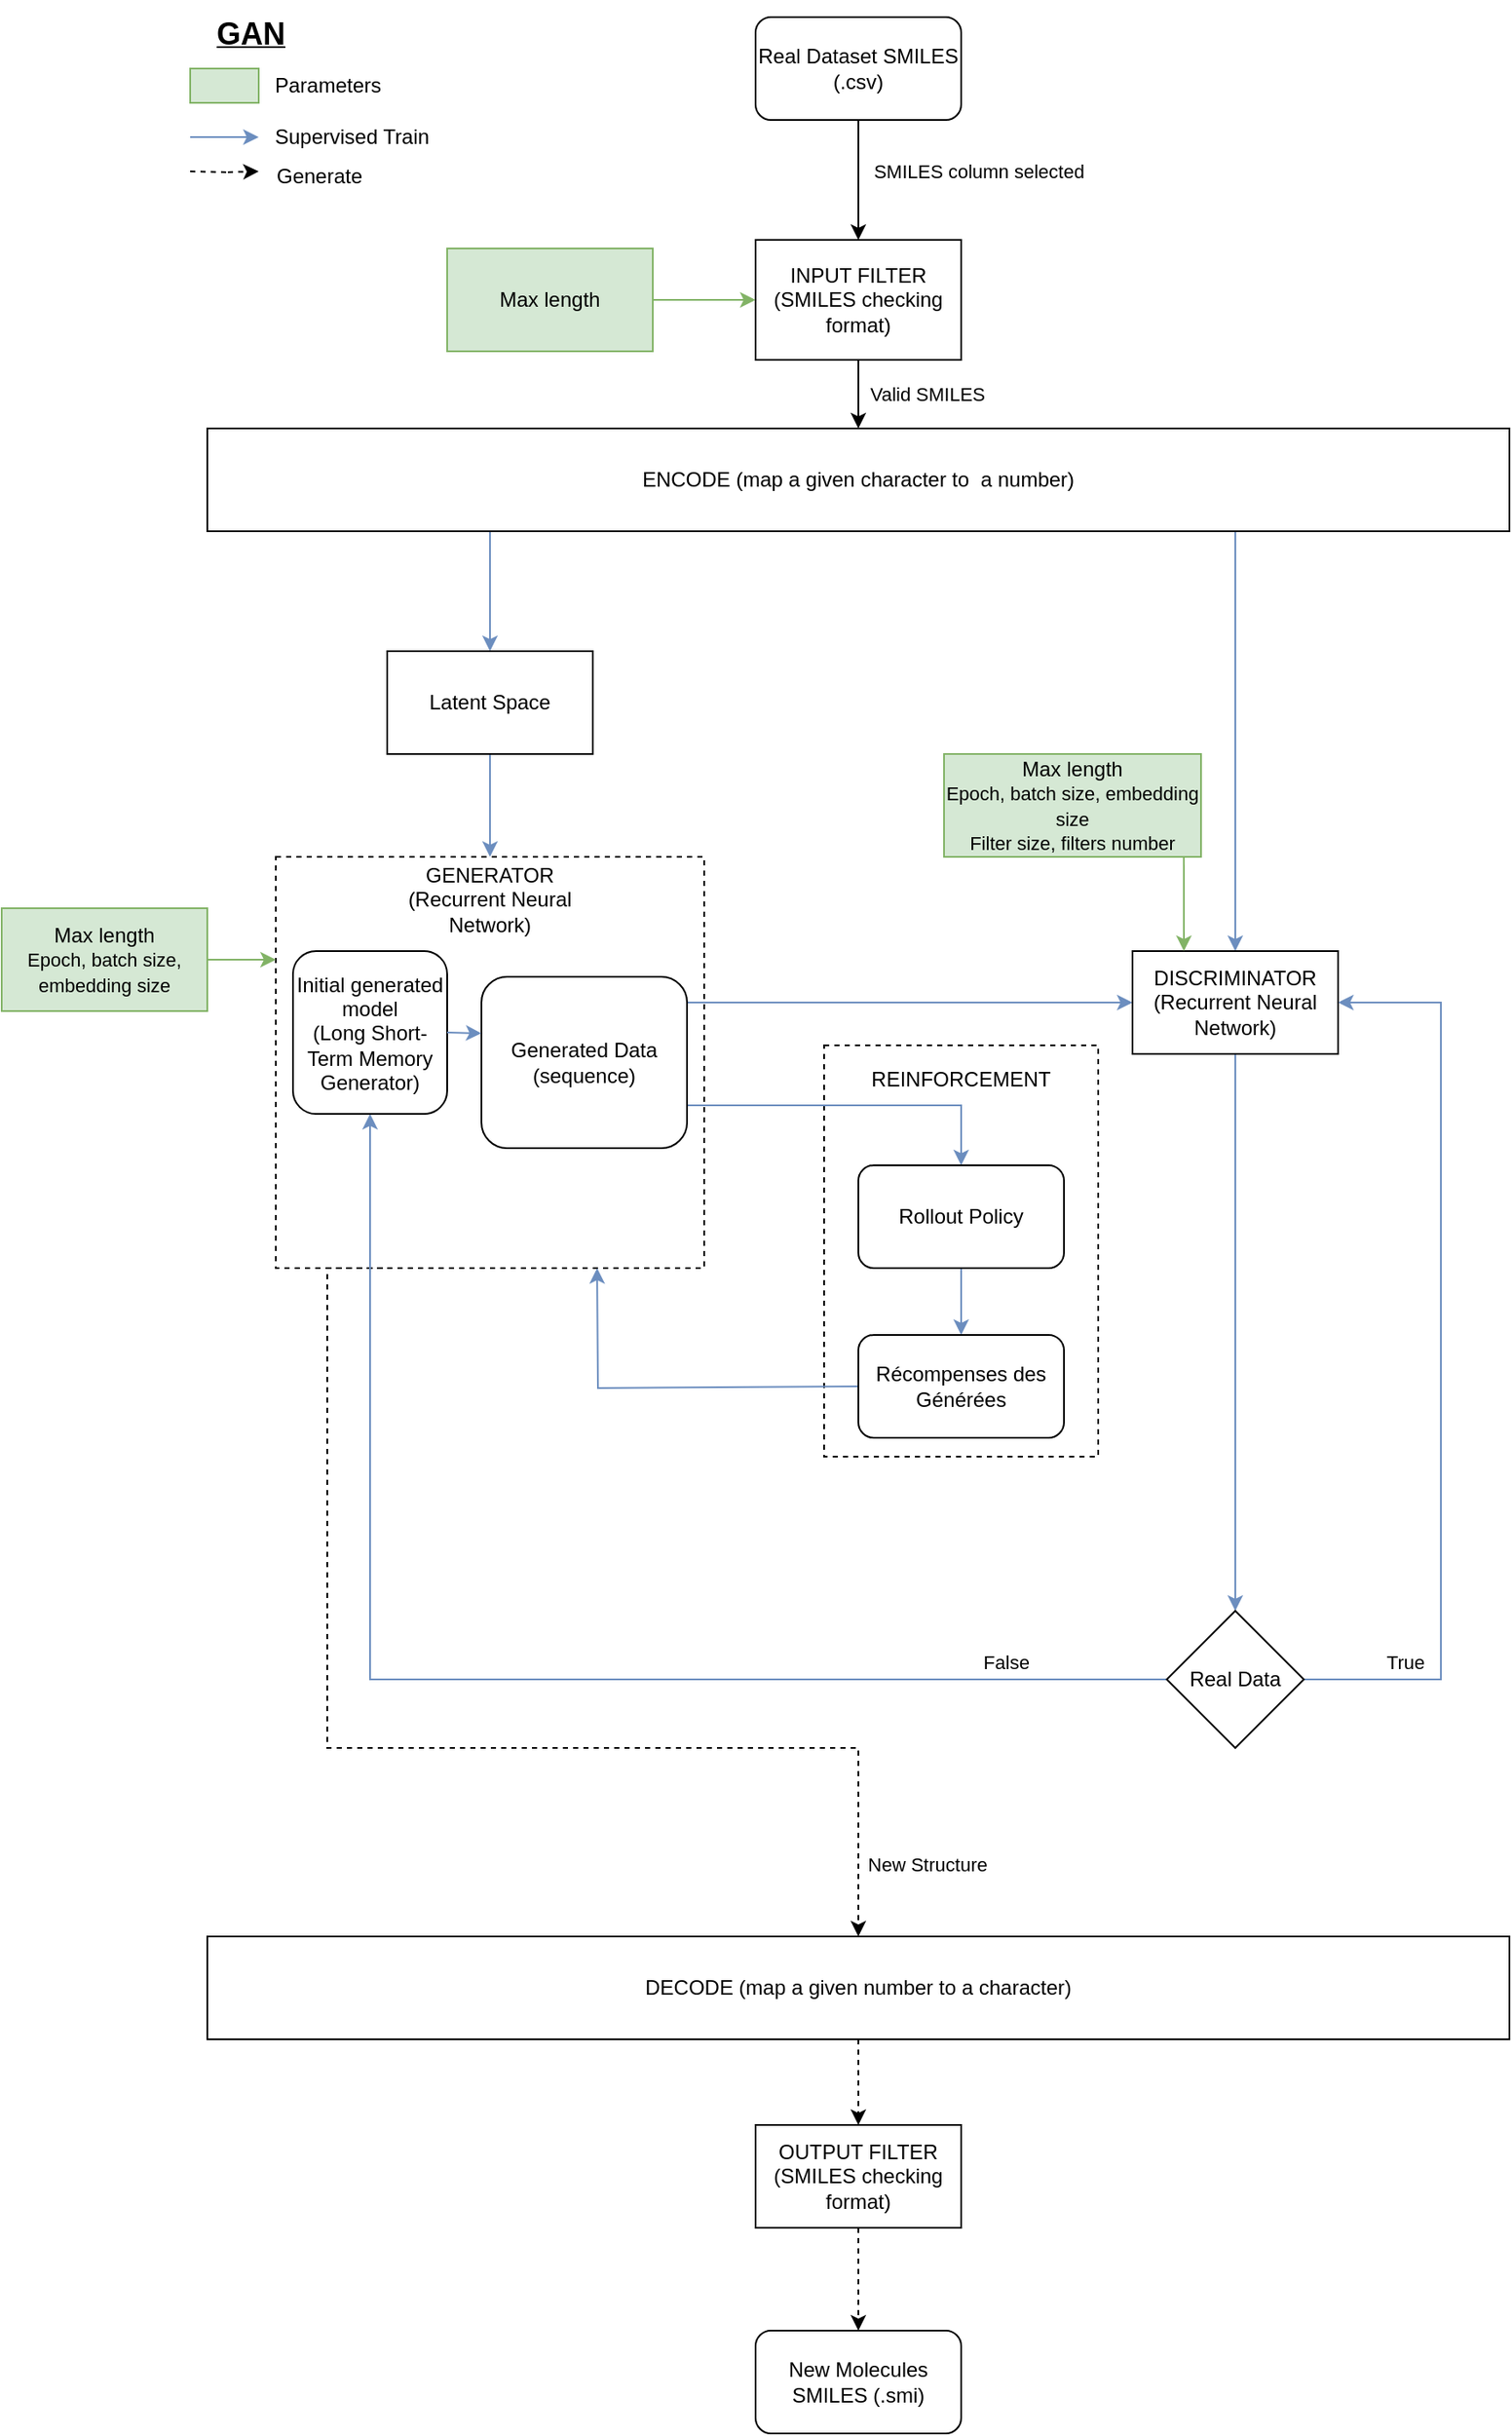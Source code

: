 <mxfile version="21.6.6" type="github">
  <diagram name="Page-1" id="28wtkJO0IDi1d5jMJ_gI">
    <mxGraphModel dx="1707" dy="446" grid="1" gridSize="10" guides="1" tooltips="1" connect="1" arrows="1" fold="1" page="1" pageScale="1" pageWidth="827" pageHeight="1169" math="0" shadow="0">
      <root>
        <mxCell id="0" />
        <mxCell id="1" parent="0" />
        <mxCell id="GxjlaXTzECWkgNyi5c2n-6" value="" style="rounded=0;whiteSpace=wrap;html=1;dashed=1;" parent="1" vertex="1">
          <mxGeometry x="80" y="500" width="250" height="240" as="geometry" />
        </mxCell>
        <mxCell id="GxjlaXTzECWkgNyi5c2n-19" style="edgeStyle=orthogonalEdgeStyle;rounded=0;orthogonalLoop=1;jettySize=auto;html=1;exitX=0.5;exitY=1;exitDx=0;exitDy=0;entryX=0.5;entryY=0;entryDx=0;entryDy=0;" parent="1" source="FerazFxV_2p1zoZr2qBC-1" target="GxjlaXTzECWkgNyi5c2n-3" edge="1">
          <mxGeometry relative="1" as="geometry" />
        </mxCell>
        <mxCell id="FerazFxV_2p1zoZr2qBC-1" value="INPUT FILTER&lt;br&gt;(SMILES checking format)" style="rounded=0;whiteSpace=wrap;html=1;" parent="1" vertex="1">
          <mxGeometry x="360" y="140" width="120" height="70" as="geometry" />
        </mxCell>
        <mxCell id="GxjlaXTzECWkgNyi5c2n-20" style="edgeStyle=orthogonalEdgeStyle;rounded=0;orthogonalLoop=1;jettySize=auto;html=1;exitX=0.5;exitY=1;exitDx=0;exitDy=0;entryX=0.5;entryY=0;entryDx=0;entryDy=0;" parent="1" source="GxjlaXTzECWkgNyi5c2n-1" target="FerazFxV_2p1zoZr2qBC-1" edge="1">
          <mxGeometry relative="1" as="geometry" />
        </mxCell>
        <mxCell id="GxjlaXTzECWkgNyi5c2n-42" value="SMILES column selected" style="edgeLabel;html=1;align=center;verticalAlign=middle;resizable=0;points=[];" parent="GxjlaXTzECWkgNyi5c2n-20" vertex="1" connectable="0">
          <mxGeometry x="-0.171" y="-1" relative="1" as="geometry">
            <mxPoint x="71" y="1" as="offset" />
          </mxGeometry>
        </mxCell>
        <mxCell id="GxjlaXTzECWkgNyi5c2n-1" value="Real Dataset SMILES (.csv)" style="rounded=1;whiteSpace=wrap;html=1;" parent="1" vertex="1">
          <mxGeometry x="360" y="10" width="120" height="60" as="geometry" />
        </mxCell>
        <mxCell id="GxjlaXTzECWkgNyi5c2n-11" style="edgeStyle=orthogonalEdgeStyle;rounded=0;orthogonalLoop=1;jettySize=auto;html=1;exitX=0.25;exitY=1;exitDx=0;exitDy=0;entryX=0.5;entryY=0;entryDx=0;entryDy=0;fillColor=#dae8fc;strokeColor=#6c8ebf;" parent="1" source="GxjlaXTzECWkgNyi5c2n-3" target="GxjlaXTzECWkgNyi5c2n-5" edge="1">
          <mxGeometry relative="1" as="geometry">
            <Array as="points">
              <mxPoint x="205" y="310" />
            </Array>
          </mxGeometry>
        </mxCell>
        <mxCell id="GxjlaXTzECWkgNyi5c2n-13" style="edgeStyle=orthogonalEdgeStyle;rounded=0;orthogonalLoop=1;jettySize=auto;html=1;exitX=0.75;exitY=1;exitDx=0;exitDy=0;entryX=0.5;entryY=0;entryDx=0;entryDy=0;fillColor=#dae8fc;strokeColor=#6c8ebf;" parent="1" source="GxjlaXTzECWkgNyi5c2n-3" target="GxjlaXTzECWkgNyi5c2n-7" edge="1">
          <mxGeometry relative="1" as="geometry">
            <Array as="points">
              <mxPoint x="640" y="310" />
            </Array>
          </mxGeometry>
        </mxCell>
        <mxCell id="GxjlaXTzECWkgNyi5c2n-3" value="ENCODE (map a given character to&amp;nbsp; a number)" style="rounded=0;whiteSpace=wrap;html=1;" parent="1" vertex="1">
          <mxGeometry x="40" y="250" width="760" height="60" as="geometry" />
        </mxCell>
        <mxCell id="GxjlaXTzECWkgNyi5c2n-14" style="edgeStyle=orthogonalEdgeStyle;rounded=0;orthogonalLoop=1;jettySize=auto;html=1;exitX=0.5;exitY=1;exitDx=0;exitDy=0;entryX=0.5;entryY=0;entryDx=0;entryDy=0;fillColor=#dae8fc;strokeColor=#6c8ebf;" parent="1" source="GxjlaXTzECWkgNyi5c2n-5" target="GxjlaXTzECWkgNyi5c2n-6" edge="1">
          <mxGeometry relative="1" as="geometry" />
        </mxCell>
        <mxCell id="GxjlaXTzECWkgNyi5c2n-5" value="Latent Space" style="rounded=0;whiteSpace=wrap;html=1;" parent="1" vertex="1">
          <mxGeometry x="145" y="380" width="120" height="60" as="geometry" />
        </mxCell>
        <mxCell id="GxjlaXTzECWkgNyi5c2n-15" style="edgeStyle=orthogonalEdgeStyle;rounded=0;orthogonalLoop=1;jettySize=auto;html=1;entryX=0;entryY=0.75;entryDx=0;entryDy=0;fillColor=#dae8fc;strokeColor=#6c8ebf;exitX=1;exitY=0.5;exitDx=0;exitDy=0;" parent="1" edge="1">
          <mxGeometry relative="1" as="geometry">
            <mxPoint x="320" y="585" as="sourcePoint" />
            <mxPoint x="580" y="585" as="targetPoint" />
            <Array as="points">
              <mxPoint x="550" y="585" />
              <mxPoint x="550" y="585" />
            </Array>
          </mxGeometry>
        </mxCell>
        <mxCell id="GxjlaXTzECWkgNyi5c2n-17" style="edgeStyle=orthogonalEdgeStyle;rounded=0;orthogonalLoop=1;jettySize=auto;html=1;exitX=0.25;exitY=1;exitDx=0;exitDy=0;dashed=1;entryX=0.5;entryY=0;entryDx=0;entryDy=0;" parent="1" source="GxjlaXTzECWkgNyi5c2n-6" target="GxjlaXTzECWkgNyi5c2n-9" edge="1">
          <mxGeometry relative="1" as="geometry">
            <mxPoint x="110" y="560" as="sourcePoint" />
            <mxPoint x="390" y="1130" as="targetPoint" />
            <Array as="points">
              <mxPoint x="110" y="1020" />
              <mxPoint x="420" y="1020" />
            </Array>
          </mxGeometry>
        </mxCell>
        <mxCell id="GxjlaXTzECWkgNyi5c2n-44" value="New Structure" style="edgeLabel;html=1;align=center;verticalAlign=middle;resizable=0;points=[];" parent="GxjlaXTzECWkgNyi5c2n-17" vertex="1" connectable="0">
          <mxGeometry x="0.759" y="-2" relative="1" as="geometry">
            <mxPoint x="42" y="46" as="offset" />
          </mxGeometry>
        </mxCell>
        <mxCell id="GxjlaXTzECWkgNyi5c2n-22" style="edgeStyle=orthogonalEdgeStyle;rounded=0;orthogonalLoop=1;jettySize=auto;html=1;exitX=0.5;exitY=1;exitDx=0;exitDy=0;entryX=0.5;entryY=0;entryDx=0;entryDy=0;fillColor=#dae8fc;strokeColor=#6c8ebf;" parent="1" source="GxjlaXTzECWkgNyi5c2n-7" target="GxjlaXTzECWkgNyi5c2n-8" edge="1">
          <mxGeometry relative="1" as="geometry" />
        </mxCell>
        <mxCell id="GxjlaXTzECWkgNyi5c2n-7" value="DISCRIMINATOR&lt;br&gt;(Recurrent Neural Network)" style="rounded=0;whiteSpace=wrap;html=1;" parent="1" vertex="1">
          <mxGeometry x="580" y="555" width="120" height="60" as="geometry" />
        </mxCell>
        <mxCell id="GxjlaXTzECWkgNyi5c2n-16" style="edgeStyle=orthogonalEdgeStyle;rounded=0;orthogonalLoop=1;jettySize=auto;html=1;exitX=0;exitY=0.5;exitDx=0;exitDy=0;fillColor=#dae8fc;strokeColor=#6c8ebf;entryX=0.5;entryY=1;entryDx=0;entryDy=0;" parent="1" source="GxjlaXTzECWkgNyi5c2n-8" target="GxjlaXTzECWkgNyi5c2n-60" edge="1">
          <mxGeometry relative="1" as="geometry">
            <mxPoint x="580" y="980" as="sourcePoint" />
            <mxPoint x="150" y="560" as="targetPoint" />
          </mxGeometry>
        </mxCell>
        <mxCell id="GxjlaXTzECWkgNyi5c2n-23" value="False" style="edgeLabel;html=1;align=center;verticalAlign=middle;resizable=0;points=[];" parent="GxjlaXTzECWkgNyi5c2n-16" vertex="1" connectable="0">
          <mxGeometry x="-0.563" y="3" relative="1" as="geometry">
            <mxPoint x="79" y="-13" as="offset" />
          </mxGeometry>
        </mxCell>
        <mxCell id="GxjlaXTzECWkgNyi5c2n-18" style="edgeStyle=orthogonalEdgeStyle;rounded=0;orthogonalLoop=1;jettySize=auto;html=1;exitX=1;exitY=0.5;exitDx=0;exitDy=0;entryX=1;entryY=0.5;entryDx=0;entryDy=0;fillColor=#dae8fc;strokeColor=#6c8ebf;" parent="1" source="GxjlaXTzECWkgNyi5c2n-8" target="GxjlaXTzECWkgNyi5c2n-7" edge="1">
          <mxGeometry relative="1" as="geometry">
            <Array as="points">
              <mxPoint x="760" y="980" />
              <mxPoint x="760" y="585" />
            </Array>
          </mxGeometry>
        </mxCell>
        <mxCell id="GxjlaXTzECWkgNyi5c2n-25" value="True" style="edgeLabel;html=1;align=center;verticalAlign=middle;resizable=0;points=[];" parent="GxjlaXTzECWkgNyi5c2n-18" vertex="1" connectable="0">
          <mxGeometry x="-0.715" relative="1" as="geometry">
            <mxPoint x="-17" y="-10" as="offset" />
          </mxGeometry>
        </mxCell>
        <mxCell id="GxjlaXTzECWkgNyi5c2n-8" value="Real Data" style="rhombus;whiteSpace=wrap;html=1;" parent="1" vertex="1">
          <mxGeometry x="600" y="940" width="80" height="80" as="geometry" />
        </mxCell>
        <mxCell id="GxjlaXTzECWkgNyi5c2n-21" style="edgeStyle=orthogonalEdgeStyle;rounded=0;orthogonalLoop=1;jettySize=auto;html=1;exitX=0.5;exitY=1;exitDx=0;exitDy=0;dashed=1;entryX=0.5;entryY=0;entryDx=0;entryDy=0;" parent="1" source="GxjlaXTzECWkgNyi5c2n-9" target="GxjlaXTzECWkgNyi5c2n-71" edge="1">
          <mxGeometry relative="1" as="geometry" />
        </mxCell>
        <mxCell id="GxjlaXTzECWkgNyi5c2n-9" value="DECODE (map a given number to a character)" style="rounded=0;whiteSpace=wrap;html=1;" parent="1" vertex="1">
          <mxGeometry x="40" y="1130" width="760" height="60" as="geometry" />
        </mxCell>
        <mxCell id="GxjlaXTzECWkgNyi5c2n-12" value="New Molecules SMILES (.smi)" style="rounded=1;whiteSpace=wrap;html=1;" parent="1" vertex="1">
          <mxGeometry x="360" y="1360" width="120" height="60" as="geometry" />
        </mxCell>
        <mxCell id="GxjlaXTzECWkgNyi5c2n-33" value="" style="endArrow=classic;html=1;rounded=0;entryX=0.25;entryY=0;entryDx=0;entryDy=0;fillColor=#d5e8d4;strokeColor=#82b366;exitX=0.933;exitY=1;exitDx=0;exitDy=0;exitPerimeter=0;" parent="1" source="GxjlaXTzECWkgNyi5c2n-45" target="GxjlaXTzECWkgNyi5c2n-7" edge="1">
          <mxGeometry width="50" height="50" relative="1" as="geometry">
            <mxPoint x="530" y="515" as="sourcePoint" />
            <mxPoint x="440" y="410" as="targetPoint" />
          </mxGeometry>
        </mxCell>
        <mxCell id="GxjlaXTzECWkgNyi5c2n-34" value="" style="endArrow=classic;html=1;rounded=0;entryX=0;entryY=0.25;entryDx=0;entryDy=0;fillColor=#d5e8d4;strokeColor=#82b366;exitX=1;exitY=0.5;exitDx=0;exitDy=0;" parent="1" source="GxjlaXTzECWkgNyi5c2n-46" target="GxjlaXTzECWkgNyi5c2n-6" edge="1">
          <mxGeometry width="50" height="50" relative="1" as="geometry">
            <mxPoint x="40" y="515" as="sourcePoint" />
            <mxPoint x="440" y="410" as="targetPoint" />
          </mxGeometry>
        </mxCell>
        <mxCell id="GxjlaXTzECWkgNyi5c2n-40" value="" style="endArrow=classic;html=1;rounded=0;entryX=0;entryY=0.5;entryDx=0;entryDy=0;fillColor=#d5e8d4;strokeColor=#82b366;exitX=1;exitY=0.5;exitDx=0;exitDy=0;" parent="1" source="GxjlaXTzECWkgNyi5c2n-47" target="FerazFxV_2p1zoZr2qBC-1" edge="1">
          <mxGeometry width="50" height="50" relative="1" as="geometry">
            <mxPoint x="320" y="158" as="sourcePoint" />
            <mxPoint x="430" y="550" as="targetPoint" />
          </mxGeometry>
        </mxCell>
        <mxCell id="GxjlaXTzECWkgNyi5c2n-41" value="&lt;font size=&quot;1&quot; style=&quot;&quot;&gt;&lt;b style=&quot;&quot;&gt;&lt;u style=&quot;font-size: 18px;&quot;&gt;GAN&lt;/u&gt;&lt;/b&gt;&lt;/font&gt;" style="text;html=1;align=center;verticalAlign=middle;resizable=0;points=[];autosize=1;strokeColor=none;fillColor=none;strokeWidth=1;" parent="1" vertex="1">
          <mxGeometry x="35" width="60" height="40" as="geometry" />
        </mxCell>
        <mxCell id="GxjlaXTzECWkgNyi5c2n-43" value="Valid SMILES" style="edgeLabel;html=1;align=center;verticalAlign=middle;resizable=0;points=[];" parent="1" vertex="1" connectable="0">
          <mxGeometry x="460" y="230" as="geometry" />
        </mxCell>
        <mxCell id="GxjlaXTzECWkgNyi5c2n-45" value="Max length&lt;br style=&quot;border-color: var(--border-color); font-size: 11px;&quot;&gt;&lt;span style=&quot;font-size: 11px;&quot;&gt;Epoch, batch size, embedding size&lt;/span&gt;&lt;br style=&quot;border-color: var(--border-color); font-size: 11px;&quot;&gt;&lt;span style=&quot;font-size: 11px;&quot;&gt;Filter size, filters number&lt;/span&gt;" style="rounded=0;whiteSpace=wrap;html=1;fillColor=#d5e8d4;strokeColor=#82b366;" parent="1" vertex="1">
          <mxGeometry x="470" y="440" width="150" height="60" as="geometry" />
        </mxCell>
        <mxCell id="GxjlaXTzECWkgNyi5c2n-46" value="Max length&lt;br style=&quot;border-color: var(--border-color); font-size: 11px;&quot;&gt;&lt;span style=&quot;font-size: 11px;&quot;&gt;Epoch, batch size, embedding size&lt;/span&gt;" style="rounded=0;whiteSpace=wrap;html=1;fillColor=#d5e8d4;strokeColor=#82b366;" parent="1" vertex="1">
          <mxGeometry x="-80" y="530" width="120" height="60" as="geometry" />
        </mxCell>
        <mxCell id="GxjlaXTzECWkgNyi5c2n-47" value="Max length" style="rounded=0;whiteSpace=wrap;html=1;fillColor=#d5e8d4;strokeColor=#82b366;" parent="1" vertex="1">
          <mxGeometry x="180" y="145" width="120" height="60" as="geometry" />
        </mxCell>
        <mxCell id="GxjlaXTzECWkgNyi5c2n-49" value="" style="rounded=0;whiteSpace=wrap;html=1;fillColor=#d5e8d4;strokeColor=#82b366;" parent="1" vertex="1">
          <mxGeometry x="30" y="40" width="40" height="20" as="geometry" />
        </mxCell>
        <mxCell id="GxjlaXTzECWkgNyi5c2n-50" value="Parameters" style="text;html=1;align=center;verticalAlign=middle;resizable=0;points=[];autosize=1;strokeColor=none;fillColor=none;" parent="1" vertex="1">
          <mxGeometry x="65" y="35" width="90" height="30" as="geometry" />
        </mxCell>
        <mxCell id="GxjlaXTzECWkgNyi5c2n-51" style="edgeStyle=orthogonalEdgeStyle;rounded=0;orthogonalLoop=1;jettySize=auto;html=1;fillColor=#dae8fc;strokeColor=#6c8ebf;" parent="1" edge="1">
          <mxGeometry relative="1" as="geometry">
            <mxPoint x="30" y="80" as="sourcePoint" />
            <mxPoint x="70" y="80" as="targetPoint" />
            <Array as="points">
              <mxPoint x="50" y="80" />
              <mxPoint x="50" y="80" />
            </Array>
          </mxGeometry>
        </mxCell>
        <mxCell id="GxjlaXTzECWkgNyi5c2n-52" value="Supervised Train" style="text;html=1;align=center;verticalAlign=middle;resizable=0;points=[];autosize=1;strokeColor=none;fillColor=none;" parent="1" vertex="1">
          <mxGeometry x="69" y="65" width="110" height="30" as="geometry" />
        </mxCell>
        <mxCell id="GxjlaXTzECWkgNyi5c2n-53" style="edgeStyle=orthogonalEdgeStyle;rounded=0;orthogonalLoop=1;jettySize=auto;html=1;exitX=0.5;exitY=1;exitDx=0;exitDy=0;dashed=1;" parent="1" edge="1">
          <mxGeometry relative="1" as="geometry">
            <mxPoint x="30" y="100" as="sourcePoint" />
            <mxPoint x="70" y="100" as="targetPoint" />
          </mxGeometry>
        </mxCell>
        <mxCell id="GxjlaXTzECWkgNyi5c2n-54" value="Generate" style="text;html=1;align=center;verticalAlign=middle;resizable=0;points=[];autosize=1;strokeColor=none;fillColor=none;" parent="1" vertex="1">
          <mxGeometry x="70" y="88" width="70" height="30" as="geometry" />
        </mxCell>
        <mxCell id="GxjlaXTzECWkgNyi5c2n-55" value="" style="rounded=0;whiteSpace=wrap;html=1;dashed=1;" parent="1" vertex="1">
          <mxGeometry x="400" y="610" width="160" height="240" as="geometry" />
        </mxCell>
        <mxCell id="GxjlaXTzECWkgNyi5c2n-56" value="" style="endArrow=classic;html=1;rounded=0;fillColor=#dae8fc;strokeColor=#6c8ebf;exitX=1;exitY=0.75;exitDx=0;exitDy=0;entryX=0.5;entryY=0;entryDx=0;entryDy=0;" parent="1" source="GxjlaXTzECWkgNyi5c2n-61" target="GxjlaXTzECWkgNyi5c2n-68" edge="1">
          <mxGeometry width="50" height="50" relative="1" as="geometry">
            <mxPoint x="480" y="600" as="sourcePoint" />
            <mxPoint x="460" y="550" as="targetPoint" />
            <Array as="points">
              <mxPoint x="360" y="645" />
              <mxPoint x="480" y="645" />
            </Array>
          </mxGeometry>
        </mxCell>
        <mxCell id="GxjlaXTzECWkgNyi5c2n-57" value="" style="endArrow=classic;html=1;rounded=0;entryX=0.75;entryY=1;entryDx=0;entryDy=0;exitX=0;exitY=0.5;exitDx=0;exitDy=0;fillColor=#dae8fc;strokeColor=#6c8ebf;" parent="1" source="GxjlaXTzECWkgNyi5c2n-69" target="GxjlaXTzECWkgNyi5c2n-6" edge="1">
          <mxGeometry width="50" height="50" relative="1" as="geometry">
            <mxPoint x="240" y="680" as="sourcePoint" />
            <mxPoint x="290" y="630" as="targetPoint" />
            <Array as="points">
              <mxPoint x="268" y="810" />
            </Array>
          </mxGeometry>
        </mxCell>
        <mxCell id="GxjlaXTzECWkgNyi5c2n-59" value="GENERATOR&lt;br style=&quot;border-color: var(--border-color);&quot;&gt;(Recurrent Neural Network)" style="text;html=1;strokeColor=none;fillColor=none;align=center;verticalAlign=middle;whiteSpace=wrap;rounded=0;" parent="1" vertex="1">
          <mxGeometry x="150" y="510" width="110" height="30" as="geometry" />
        </mxCell>
        <mxCell id="GxjlaXTzECWkgNyi5c2n-60" value="Initial generated model&lt;br&gt;(Long Short-Term Memory Generator)" style="rounded=1;whiteSpace=wrap;html=1;" parent="1" vertex="1">
          <mxGeometry x="90" y="555" width="90" height="95" as="geometry" />
        </mxCell>
        <mxCell id="GxjlaXTzECWkgNyi5c2n-61" value="Generated Data (sequence)" style="rounded=1;whiteSpace=wrap;html=1;" parent="1" vertex="1">
          <mxGeometry x="200" y="570" width="120" height="100" as="geometry" />
        </mxCell>
        <mxCell id="GxjlaXTzECWkgNyi5c2n-63" style="edgeStyle=orthogonalEdgeStyle;rounded=0;orthogonalLoop=1;jettySize=auto;html=1;exitX=0.5;exitY=1;exitDx=0;exitDy=0;" parent="1" source="GxjlaXTzECWkgNyi5c2n-6" target="GxjlaXTzECWkgNyi5c2n-6" edge="1">
          <mxGeometry relative="1" as="geometry" />
        </mxCell>
        <mxCell id="GxjlaXTzECWkgNyi5c2n-64" value="" style="endArrow=classic;html=1;rounded=0;exitX=1;exitY=0.5;exitDx=0;exitDy=0;fillColor=#dae8fc;strokeColor=#6c8ebf;" parent="1" source="GxjlaXTzECWkgNyi5c2n-60" edge="1">
          <mxGeometry width="50" height="50" relative="1" as="geometry">
            <mxPoint x="380" y="650" as="sourcePoint" />
            <mxPoint x="200" y="603" as="targetPoint" />
          </mxGeometry>
        </mxCell>
        <mxCell id="GxjlaXTzECWkgNyi5c2n-66" value="REINFORCEMENT" style="text;html=1;strokeColor=none;fillColor=none;align=center;verticalAlign=middle;whiteSpace=wrap;rounded=0;" parent="1" vertex="1">
          <mxGeometry x="450" y="615" width="60" height="30" as="geometry" />
        </mxCell>
        <mxCell id="GxjlaXTzECWkgNyi5c2n-70" style="edgeStyle=orthogonalEdgeStyle;rounded=0;orthogonalLoop=1;jettySize=auto;html=1;exitX=0.5;exitY=1;exitDx=0;exitDy=0;fillColor=#dae8fc;strokeColor=#6c8ebf;" parent="1" source="GxjlaXTzECWkgNyi5c2n-68" target="GxjlaXTzECWkgNyi5c2n-69" edge="1">
          <mxGeometry relative="1" as="geometry" />
        </mxCell>
        <mxCell id="GxjlaXTzECWkgNyi5c2n-68" value="Rollout Policy" style="rounded=1;whiteSpace=wrap;html=1;" parent="1" vertex="1">
          <mxGeometry x="420" y="680" width="120" height="60" as="geometry" />
        </mxCell>
        <mxCell id="GxjlaXTzECWkgNyi5c2n-69" value="Récompenses des Générées" style="rounded=1;whiteSpace=wrap;html=1;" parent="1" vertex="1">
          <mxGeometry x="420" y="779" width="120" height="60" as="geometry" />
        </mxCell>
        <mxCell id="GxjlaXTzECWkgNyi5c2n-71" value="OUTPUT FILTER (SMILES checking format)" style="rounded=0;whiteSpace=wrap;html=1;" parent="1" vertex="1">
          <mxGeometry x="360" y="1240" width="120" height="60" as="geometry" />
        </mxCell>
        <mxCell id="GxjlaXTzECWkgNyi5c2n-72" style="edgeStyle=orthogonalEdgeStyle;rounded=0;orthogonalLoop=1;jettySize=auto;html=1;exitX=0.5;exitY=1;exitDx=0;exitDy=0;dashed=1;entryX=0.5;entryY=0;entryDx=0;entryDy=0;" parent="1" source="GxjlaXTzECWkgNyi5c2n-71" target="GxjlaXTzECWkgNyi5c2n-12" edge="1">
          <mxGeometry relative="1" as="geometry">
            <mxPoint x="430" y="1200" as="sourcePoint" />
            <mxPoint x="430" y="1250" as="targetPoint" />
          </mxGeometry>
        </mxCell>
      </root>
    </mxGraphModel>
  </diagram>
</mxfile>
